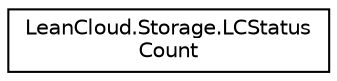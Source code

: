 digraph "Graphical Class Hierarchy"
{
  edge [fontname="Helvetica",fontsize="10",labelfontname="Helvetica",labelfontsize="10"];
  node [fontname="Helvetica",fontsize="10",shape=record];
  rankdir="LR";
  Node1 [label="LeanCloud.Storage.LCStatus\lCount",height=0.2,width=0.4,color="black", fillcolor="white", style="filled",URL="$classLeanCloud_1_1Storage_1_1LCStatusCount.html",tooltip="LCStatusCount is a result that contains the count of status. "];
}
